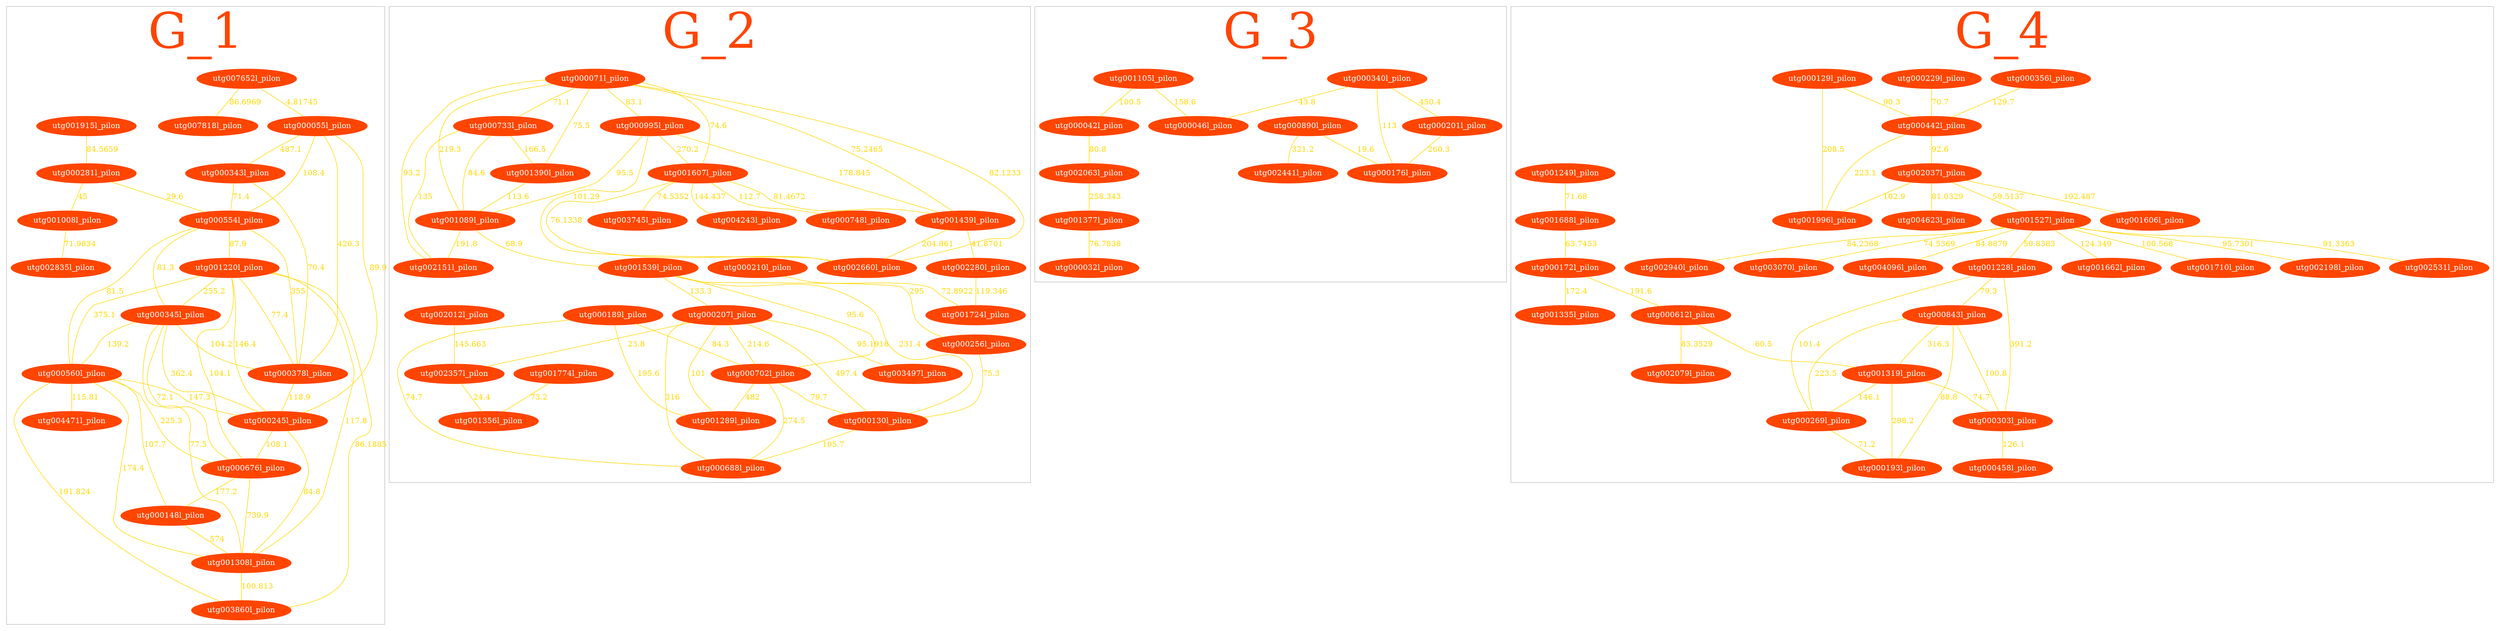 /* Here are the merged subclusters of contigs */
graph	Graph_1 {
	subgraph cluster_1 {
	/* merged with subclusters: 16, 14, 10 */
	utg000055l_pilon -- utg000343l_pilon [color=gold, fontcolor=gold, penwidth=1, label=487.1]; /* cluster 1 */
	utg000055l_pilon -- utg000378l_pilon [color=gold, fontcolor=gold, penwidth=1, label=420.3]; /* cluster 1 */
	utg000148l_pilon -- utg001308l_pilon [color=gold, fontcolor=gold, penwidth=1, label=574]; /* cluster 1 */
	utg000245l_pilon -- utg000055l_pilon [color=gold, fontcolor=gold, penwidth=1, label=89.9]; /* cluster 1 */
	utg000245l_pilon -- utg000345l_pilon [color=gold, fontcolor=gold, penwidth=1, label=362.4]; /* cluster 1 */
	utg000245l_pilon -- utg000676l_pilon [color=gold, fontcolor=gold, penwidth=1, label=108.1]; /* cluster 1 */
	utg000245l_pilon -- utg001220l_pilon [color=gold, fontcolor=gold, penwidth=1, label=146.4]; /* cluster 1 */
	utg000281l_pilon -- utg000554l_pilon [color=gold, fontcolor=gold, penwidth=1, label=29.6]; /* cluster 1 */
	utg000281l_pilon -- utg001008l_pilon [color=gold, fontcolor=gold, penwidth=1, label=45]; /* cluster 1 */
	utg000343l_pilon -- utg000554l_pilon [color=gold, fontcolor=gold, penwidth=1, label=71.4]; /* cluster 1 */
	utg000345l_pilon -- utg000378l_pilon [color=gold, fontcolor=gold, penwidth=1, label=104.2]; /* cluster 1 */
	utg000345l_pilon -- utg000554l_pilon [color=gold, fontcolor=gold, penwidth=1, label=81.3]; /* cluster 1 */
	utg000345l_pilon -- utg000560l_pilon [color=gold, fontcolor=gold, penwidth=1, label=139.2]; /* cluster 1 */
	utg000345l_pilon -- utg000676l_pilon [color=gold, fontcolor=gold, penwidth=1, label=72.1]; /* cluster 1 */
	utg000378l_pilon -- utg000245l_pilon [color=gold, fontcolor=gold, penwidth=1, label=118.9]; /* cluster 1 */
	utg000378l_pilon -- utg000343l_pilon [color=gold, fontcolor=gold, penwidth=1, label=70.4]; /* cluster 1 */
	utg000378l_pilon -- utg001220l_pilon [color=gold, fontcolor=gold, penwidth=1, label=77.4]; /* cluster 1 */
	utg000554l_pilon -- utg000055l_pilon [color=gold, fontcolor=gold, penwidth=1, label=108.4]; /* cluster 1 */
	utg000554l_pilon -- utg000378l_pilon [color=gold, fontcolor=gold, penwidth=1, label=355]; /* cluster 1 */
	utg000554l_pilon -- utg001220l_pilon [color=gold, fontcolor=gold, penwidth=1, label=87.9]; /* cluster 1 */
	utg000560l_pilon -- utg000148l_pilon [color=gold, fontcolor=gold, penwidth=1, label=107.7]; /* cluster 1 */
	utg000560l_pilon -- utg000245l_pilon [color=gold, fontcolor=gold, penwidth=1, label=147.3]; /* cluster 1 */
	utg000560l_pilon -- utg000554l_pilon [color=gold, fontcolor=gold, penwidth=1, label=81.5]; /* cluster 1 */
	utg000560l_pilon -- utg000676l_pilon [color=gold, fontcolor=gold, penwidth=1, label=225.3]; /* cluster 1 */
	utg000560l_pilon -- utg001220l_pilon [color=gold, fontcolor=gold, penwidth=1, label=375.1]; /* cluster 1 */
	utg000560l_pilon -- utg001308l_pilon [color=gold, fontcolor=gold, penwidth=1, label=174.4]; /* cluster 1 */
	utg000560l_pilon -- utg003860l_pilon [color=gold, fontcolor=gold, penwidth=1, label=191.824]; /* cluster 1 */
	utg000560l_pilon -- utg004471l_pilon [color=gold, fontcolor=gold, penwidth=1, label=115.81]; /* cluster 1 */
	utg000676l_pilon -- utg000148l_pilon [color=gold, fontcolor=gold, penwidth=1, label=177.2]; /* cluster 1 */
	utg001008l_pilon -- utg002835l_pilon [color=gold, fontcolor=gold, penwidth=1, label=71.9834]; /* cluster 1 */
	utg001220l_pilon -- utg000345l_pilon [color=gold, fontcolor=gold, penwidth=1, label=255.2]; /* cluster 1 */
	utg001220l_pilon -- utg000676l_pilon [color=gold, fontcolor=gold, penwidth=1, label=104.1]; /* cluster 1 */
	utg001220l_pilon -- utg003860l_pilon [color=gold, fontcolor=gold, penwidth=1, label=86.1885]; /* cluster 1 */
	utg001308l_pilon -- utg000245l_pilon [color=gold, fontcolor=gold, penwidth=1, label=84.8]; /* cluster 1 */
	utg001308l_pilon -- utg000345l_pilon [color=gold, fontcolor=gold, penwidth=1, label=77.5]; /* cluster 1 */
	utg001308l_pilon -- utg000676l_pilon [color=gold, fontcolor=gold, penwidth=1, label=739.9]; /* cluster 1 */
	utg001308l_pilon -- utg001220l_pilon [color=gold, fontcolor=gold, penwidth=1, label=117.8]; /* cluster 1 */
	utg001308l_pilon -- utg003860l_pilon [color=gold, fontcolor=gold, penwidth=1, label=100.813]; /* cluster 1 */
	utg001915l_pilon -- utg000281l_pilon [color=gold, fontcolor=gold, penwidth=1, label=84.5659]; /* cluster 1 */
	utg007652l_pilon -- utg000055l_pilon [color=gold, fontcolor=gold, penwidth=1, label=4.81745]; /* cluster 1 */
	utg007652l_pilon -- utg007818l_pilon [color=gold, fontcolor=gold, penwidth=1, label=86.6969]; /* cluster 1 */
	utg000055l_pilon [color=orangered, style=filled, fillcolor=orangered, fontcolor=white]; /* 2 */
	utg000148l_pilon [color=orangered, style=filled, fillcolor=orangered, fontcolor=white]; /* 1 */
	utg000245l_pilon [color=orangered, style=filled, fillcolor=orangered, fontcolor=white]; /* 1 */
	utg000281l_pilon [color=orangered, style=filled, fillcolor=orangered, fontcolor=white]; /* 3 */
	utg000343l_pilon [color=orangered, style=filled, fillcolor=orangered, fontcolor=white]; /* 2 */
	utg000345l_pilon [color=orangered, style=filled, fillcolor=orangered, fontcolor=white]; /* 1 */
	utg000378l_pilon [color=orangered, style=filled, fillcolor=orangered, fontcolor=white]; /* 2 */
	utg000554l_pilon [color=orangered, style=filled, fillcolor=orangered, fontcolor=white]; /* 2 */
	utg000560l_pilon [color=orangered, style=filled, fillcolor=orangered, fontcolor=white]; /* 1 */
	utg000676l_pilon [color=orangered, style=filled, fillcolor=orangered, fontcolor=white]; /* 1 */
	utg001008l_pilon [color=orangered, style=filled, fillcolor=orangered, fontcolor=white]; /* 3 */
	utg001220l_pilon [color=orangered, style=filled, fillcolor=orangered, fontcolor=white]; /* 1 */
	utg001308l_pilon [color=orangered, style=filled, fillcolor=orangered, fontcolor=white]; /* 1 */
	utg001915l_pilon [color=orangered, style=filled, fillcolor=orangered, fontcolor=white]; /* 3 */
	utg002835l_pilon [color=orangered, style=filled, fillcolor=orangered, fontcolor=white]; /* 3 */
	utg003860l_pilon [color=orangered, style=filled, fillcolor=orangered, fontcolor=white]; /* 1 */
	utg004471l_pilon [color=orangered, style=filled, fillcolor=orangered, fontcolor=white]; /* 1 */
	utg007652l_pilon [color=orangered, style=filled, fillcolor=orangered, fontcolor=white]; /* 1 */
	utg007818l_pilon [color=orangered, style=filled, fillcolor=orangered, fontcolor=white]; /* 0 */
	label="G_1";
	fontsize=90;
	fontcolor=orangered;
	color=gray;
	/* 19 contigs with total size of 40228849 bp */
	}
	subgraph cluster_4 {
	/* merged with subclusters: 15, 13, 8, 2 */
	utg000071l_pilon -- utg000733l_pilon [color=gold, fontcolor=gold, penwidth=1, label=71.1]; /* cluster 4 */
	utg000071l_pilon -- utg000995l_pilon [color=gold, fontcolor=gold, penwidth=1, label=83.1]; /* cluster 4 */
	utg000071l_pilon -- utg001390l_pilon [color=gold, fontcolor=gold, penwidth=1, label=75.5]; /* cluster 4 */
	utg000071l_pilon -- utg001439l_pilon [color=gold, fontcolor=gold, penwidth=1, label=75.2465]; /* cluster 4 */
	utg000071l_pilon -- utg002151l_pilon [color=gold, fontcolor=gold, penwidth=1, label=93.2]; /* cluster 4 */
	utg000130l_pilon -- utg000688l_pilon [color=gold, fontcolor=gold, penwidth=1, label=105.7]; /* cluster 4 */
	utg000130l_pilon -- utg001539l_pilon [color=gold, fontcolor=gold, penwidth=1, label=231.4]; /* cluster 4 */
	utg000189l_pilon -- utg000688l_pilon [color=gold, fontcolor=gold, penwidth=1, label=74.7]; /* cluster 4 */
	utg000189l_pilon -- utg000702l_pilon [color=gold, fontcolor=gold, penwidth=1, label=84.3]; /* cluster 4 */
	utg000189l_pilon -- utg001289l_pilon [color=gold, fontcolor=gold, penwidth=1, label=195.6]; /* cluster 4 */
	utg000207l_pilon -- utg000130l_pilon [color=gold, fontcolor=gold, penwidth=1, label=497.4]; /* cluster 4 */
	utg000207l_pilon -- utg000702l_pilon [color=gold, fontcolor=gold, penwidth=1, label=214.6]; /* cluster 4 */
	utg000207l_pilon -- utg001289l_pilon [color=gold, fontcolor=gold, penwidth=1, label=101]; /* cluster 4 */
	utg000207l_pilon -- utg002357l_pilon [color=gold, fontcolor=gold, penwidth=1, label=23.8]; /* cluster 4 */
	utg000207l_pilon -- utg003497l_pilon [color=gold, fontcolor=gold, penwidth=1, label=95.1918]; /* cluster 4 */
	utg000210l_pilon -- utg001724l_pilon [color=gold, fontcolor=gold, penwidth=1, label=72.8922]; /* cluster 4 */
	utg000256l_pilon -- utg000130l_pilon [color=gold, fontcolor=gold, penwidth=1, label=75.3]; /* cluster 4 */
	utg000688l_pilon -- utg000207l_pilon [color=gold, fontcolor=gold, penwidth=1, label=316]; /* cluster 4 */
	utg000702l_pilon -- utg000130l_pilon [color=gold, fontcolor=gold, penwidth=1, label=79.7]; /* cluster 4 */
	utg000702l_pilon -- utg000688l_pilon [color=gold, fontcolor=gold, penwidth=1, label=274.5]; /* cluster 4 */
	utg000702l_pilon -- utg001289l_pilon [color=gold, fontcolor=gold, penwidth=1, label=482]; /* cluster 4 */
	utg000702l_pilon -- utg001539l_pilon [color=gold, fontcolor=gold, penwidth=1, label=95.6]; /* cluster 4 */
	utg000733l_pilon -- utg001089l_pilon [color=gold, fontcolor=gold, penwidth=1, label=84.6]; /* cluster 4 */
	utg000733l_pilon -- utg001390l_pilon [color=gold, fontcolor=gold, penwidth=1, label=166.5]; /* cluster 4 */
	utg000995l_pilon -- utg001089l_pilon [color=gold, fontcolor=gold, penwidth=1, label=95.5]; /* cluster 4 */
	utg000995l_pilon -- utg001439l_pilon [color=gold, fontcolor=gold, penwidth=1, label=178.845]; /* cluster 4 */
	utg000995l_pilon -- utg001607l_pilon [color=gold, fontcolor=gold, penwidth=1, label=270.2]; /* cluster 4 */
	utg000995l_pilon -- utg002660l_pilon [color=gold, fontcolor=gold, penwidth=1, label=101.29]; /* cluster 4 */
	utg001089l_pilon -- utg000071l_pilon [color=gold, fontcolor=gold, penwidth=1, label=219.3]; /* cluster 4 */
	utg001089l_pilon -- utg001539l_pilon [color=gold, fontcolor=gold, penwidth=1, label=68.9]; /* cluster 4 */
	utg001089l_pilon -- utg002151l_pilon [color=gold, fontcolor=gold, penwidth=1, label=191.8]; /* cluster 4 */
	utg001390l_pilon -- utg001089l_pilon [color=gold, fontcolor=gold, penwidth=1, label=113.6]; /* cluster 4 */
	utg001439l_pilon -- utg002280l_pilon [color=gold, fontcolor=gold, penwidth=1, label=41.8701]; /* cluster 4 */
	utg001439l_pilon -- utg002660l_pilon [color=gold, fontcolor=gold, penwidth=1, label=204.861]; /* cluster 4 */
	utg001539l_pilon -- utg000207l_pilon [color=gold, fontcolor=gold, penwidth=1, label=133.3]; /* cluster 4 */
	utg001539l_pilon -- utg000256l_pilon [color=gold, fontcolor=gold, penwidth=1, label=295]; /* cluster 4 */
	utg001607l_pilon -- utg000071l_pilon [color=gold, fontcolor=gold, penwidth=1, label=74.6]; /* cluster 4 */
	utg001607l_pilon -- utg000748l_pilon [color=gold, fontcolor=gold, penwidth=1, label=112.7]; /* cluster 4 */
	utg001607l_pilon -- utg001439l_pilon [color=gold, fontcolor=gold, penwidth=1, label=81.4672]; /* cluster 4 */
	utg001607l_pilon -- utg002660l_pilon [color=gold, fontcolor=gold, penwidth=1, label=76.1338]; /* cluster 4 */
	utg001607l_pilon -- utg003745l_pilon [color=gold, fontcolor=gold, penwidth=1, label=74.5352]; /* cluster 4 */
	utg001607l_pilon -- utg004243l_pilon [color=gold, fontcolor=gold, penwidth=1, label=144.437]; /* cluster 4 */
	utg001774l_pilon -- utg001356l_pilon [color=gold, fontcolor=gold, penwidth=1, label=73.2]; /* cluster 4 */
	utg002012l_pilon -- utg002357l_pilon [color=gold, fontcolor=gold, penwidth=1, label=145.663]; /* cluster 4 */
	utg002151l_pilon -- utg000733l_pilon [color=gold, fontcolor=gold, penwidth=1, label=135]; /* cluster 4 */
	utg002280l_pilon -- utg001724l_pilon [color=gold, fontcolor=gold, penwidth=1, label=119.346]; /* cluster 4 */
	utg002357l_pilon -- utg001356l_pilon [color=gold, fontcolor=gold, penwidth=1, label=24.4]; /* cluster 4 */
	utg002660l_pilon -- utg000071l_pilon [color=gold, fontcolor=gold, penwidth=1, label=82.1233]; /* cluster 4 */
	utg000071l_pilon [color=orangered, style=filled, fillcolor=orangered, fontcolor=white]; /* 2 */
	utg000130l_pilon [color=orangered, style=filled, fillcolor=orangered, fontcolor=white]; /* 2 */
	utg000189l_pilon [color=orangered, style=filled, fillcolor=orangered, fontcolor=white]; /* 1 */
	utg000207l_pilon [color=orangered, style=filled, fillcolor=orangered, fontcolor=white]; /* 2 */
	utg000210l_pilon [color=orangered, style=filled, fillcolor=orangered, fontcolor=white]; /* 3 */
	utg000256l_pilon [color=orangered, style=filled, fillcolor=orangered, fontcolor=white]; /* 2 */
	utg000688l_pilon [color=orangered, style=filled, fillcolor=orangered, fontcolor=white]; /* 1 */
	utg000702l_pilon [color=orangered, style=filled, fillcolor=orangered, fontcolor=white]; /* 1 */
	utg000733l_pilon [color=orangered, style=filled, fillcolor=orangered, fontcolor=white]; /* 2 */
	utg000748l_pilon [color=orangered, style=filled, fillcolor=orangered, fontcolor=white]; /* 2 */
	utg000995l_pilon [color=orangered, style=filled, fillcolor=orangered, fontcolor=white]; /* 2 */
	utg001089l_pilon [color=orangered, style=filled, fillcolor=orangered, fontcolor=white]; /* 2 */
	utg001289l_pilon [color=orangered, style=filled, fillcolor=orangered, fontcolor=white]; /* 1 */
	utg001356l_pilon [color=orangered, style=filled, fillcolor=orangered, fontcolor=white]; /* 0 */
	utg001390l_pilon [color=orangered, style=filled, fillcolor=orangered, fontcolor=white]; /* 2 */
	utg001439l_pilon [color=orangered, style=filled, fillcolor=orangered, fontcolor=white]; /* 2 */
	utg001539l_pilon [color=orangered, style=filled, fillcolor=orangered, fontcolor=white]; /* 2 */
	utg001607l_pilon [color=orangered, style=filled, fillcolor=orangered, fontcolor=white]; /* 2 */
	utg001724l_pilon [color=orangered, style=filled, fillcolor=orangered, fontcolor=white]; /* 3 */
	utg001774l_pilon [color=orangered, style=filled, fillcolor=orangered, fontcolor=white]; /* 0 */
	utg002012l_pilon [color=orangered, style=filled, fillcolor=orangered, fontcolor=white]; /* 0 */
	utg002151l_pilon [color=orangered, style=filled, fillcolor=orangered, fontcolor=white]; /* 2 */
	utg002280l_pilon [color=orangered, style=filled, fillcolor=orangered, fontcolor=white]; /* 3 */
	utg002357l_pilon [color=orangered, style=filled, fillcolor=orangered, fontcolor=white]; /* 0 */
	utg002660l_pilon [color=orangered, style=filled, fillcolor=orangered, fontcolor=white]; /* 2 */
	utg003497l_pilon [color=orangered, style=filled, fillcolor=orangered, fontcolor=white]; /* 1 */
	utg003745l_pilon [color=orangered, style=filled, fillcolor=orangered, fontcolor=white]; /* 2 */
	utg004243l_pilon [color=orangered, style=filled, fillcolor=orangered, fontcolor=white]; /* 2 */
	label="G_2";
	fontsize=90;
	fontcolor=orangered;
	color=gray;
	/* 28 contigs with total size of 38608413 bp */
	}
	subgraph cluster_6 {
	/* merged with subclusters: 9, 0 */
	utg000042l_pilon -- utg002063l_pilon [color=gold, fontcolor=gold, penwidth=1, label=80.8]; /* cluster 6 */
	utg000176l_pilon -- utg000340l_pilon [color=gold, fontcolor=gold, penwidth=1, label=113]; /* cluster 6 */
	utg000201l_pilon -- utg000176l_pilon [color=gold, fontcolor=gold, penwidth=1, label=260.3]; /* cluster 6 */
	utg000340l_pilon -- utg000046l_pilon [color=gold, fontcolor=gold, penwidth=1, label=43.8]; /* cluster 6 */
	utg000340l_pilon -- utg000201l_pilon [color=gold, fontcolor=gold, penwidth=1, label=450.4]; /* cluster 6 */
	utg000890l_pilon -- utg000176l_pilon [color=gold, fontcolor=gold, penwidth=1, label=19.6]; /* cluster 6 */
	utg000890l_pilon -- utg002441l_pilon [color=gold, fontcolor=gold, penwidth=1, label=321.2]; /* cluster 6 */
	utg001105l_pilon -- utg000042l_pilon [color=gold, fontcolor=gold, penwidth=1, label=100.5]; /* cluster 6 */
	utg001105l_pilon -- utg000046l_pilon [color=gold, fontcolor=gold, penwidth=1, label=158.6]; /* cluster 6 */
	utg001377l_pilon -- utg000032l_pilon [color=gold, fontcolor=gold, penwidth=1, label=76.7838]; /* cluster 6 */
	utg002063l_pilon -- utg001377l_pilon [color=gold, fontcolor=gold, penwidth=1, label=258.343]; /* cluster 6 */
	utg000032l_pilon [color=orangered, style=filled, fillcolor=orangered, fontcolor=white]; /* 2 */
	utg000042l_pilon [color=orangered, style=filled, fillcolor=orangered, fontcolor=white]; /* 2 */
	utg000046l_pilon [color=orangered, style=filled, fillcolor=orangered, fontcolor=white]; /* 2 */
	utg000176l_pilon [color=orangered, style=filled, fillcolor=orangered, fontcolor=white]; /* 1 */
	utg000201l_pilon [color=orangered, style=filled, fillcolor=orangered, fontcolor=white]; /* 1 */
	utg000340l_pilon [color=orangered, style=filled, fillcolor=orangered, fontcolor=white]; /* 1 */
	utg000890l_pilon [color=orangered, style=filled, fillcolor=orangered, fontcolor=white]; /* 0 */
	utg001105l_pilon [color=orangered, style=filled, fillcolor=orangered, fontcolor=white]; /* 2 */
	utg001377l_pilon [color=orangered, style=filled, fillcolor=orangered, fontcolor=white]; /* 2 */
	utg002063l_pilon [color=orangered, style=filled, fillcolor=orangered, fontcolor=white]; /* 2 */
	utg002441l_pilon [color=orangered, style=filled, fillcolor=orangered, fontcolor=white]; /* 0 */
	label="G_3";
	fontsize=90;
	fontcolor=orangered;
	color=gray;
	/* 11 contigs with total size of 19983379 bp */
	}
	subgraph cluster_7 {
	/* merged with subclusters: 12, 11, 5, 3 */
	utg000129l_pilon -- utg000442l_pilon [color=gold, fontcolor=gold, penwidth=1, label=90.3]; /* cluster 7 */
	utg000129l_pilon -- utg001996l_pilon [color=gold, fontcolor=gold, penwidth=1, label=208.5]; /* cluster 7 */
	utg000172l_pilon -- utg000612l_pilon [color=gold, fontcolor=gold, penwidth=1, label=191.6]; /* cluster 7 */
	utg000172l_pilon -- utg001335l_pilon [color=gold, fontcolor=gold, penwidth=1, label=172.4]; /* cluster 7 */
	utg000193l_pilon -- utg000843l_pilon [color=gold, fontcolor=gold, penwidth=1, label=88.8]; /* cluster 7 */
	utg000229l_pilon -- utg000442l_pilon [color=gold, fontcolor=gold, penwidth=1, label=70.7]; /* cluster 7 */
	utg000269l_pilon -- utg000193l_pilon [color=gold, fontcolor=gold, penwidth=1, label=71.2]; /* cluster 7 */
	utg000269l_pilon -- utg000843l_pilon [color=gold, fontcolor=gold, penwidth=1, label=223.5]; /* cluster 7 */
	utg000269l_pilon -- utg001228l_pilon [color=gold, fontcolor=gold, penwidth=1, label=101.4]; /* cluster 7 */
	utg000303l_pilon -- utg000458l_pilon [color=gold, fontcolor=gold, penwidth=1, label=126.1]; /* cluster 7 */
	utg000303l_pilon -- utg000843l_pilon [color=gold, fontcolor=gold, penwidth=1, label=100.8]; /* cluster 7 */
	utg000303l_pilon -- utg001228l_pilon [color=gold, fontcolor=gold, penwidth=1, label=391.2]; /* cluster 7 */
	utg000356l_pilon -- utg000442l_pilon [color=gold, fontcolor=gold, penwidth=1, label=129.7]; /* cluster 7 */
	utg000442l_pilon -- utg002037l_pilon [color=gold, fontcolor=gold, penwidth=1, label=92.6]; /* cluster 7 */
	utg000612l_pilon -- utg001319l_pilon [color=gold, fontcolor=gold, penwidth=1, label=60.5]; /* cluster 7 */
	utg000612l_pilon -- utg002079l_pilon [color=gold, fontcolor=gold, penwidth=1, label=83.3529]; /* cluster 7 */
	utg000843l_pilon -- utg001319l_pilon [color=gold, fontcolor=gold, penwidth=1, label=316.3]; /* cluster 7 */
	utg001228l_pilon -- utg000843l_pilon [color=gold, fontcolor=gold, penwidth=1, label=79.3]; /* cluster 7 */
	utg001249l_pilon -- utg001688l_pilon [color=gold, fontcolor=gold, penwidth=1, label=71.68]; /* cluster 7 */
	utg001319l_pilon -- utg000193l_pilon [color=gold, fontcolor=gold, penwidth=1, label=288.2]; /* cluster 7 */
	utg001319l_pilon -- utg000269l_pilon [color=gold, fontcolor=gold, penwidth=1, label=146.1]; /* cluster 7 */
	utg001319l_pilon -- utg000303l_pilon [color=gold, fontcolor=gold, penwidth=1, label=74.7]; /* cluster 7 */
	utg001527l_pilon -- utg001228l_pilon [color=gold, fontcolor=gold, penwidth=1, label=59.8383]; /* cluster 7 */
	utg001527l_pilon -- utg001662l_pilon [color=gold, fontcolor=gold, penwidth=1, label=124.349]; /* cluster 7 */
	utg001527l_pilon -- utg001710l_pilon [color=gold, fontcolor=gold, penwidth=1, label=100.568]; /* cluster 7 */
	utg001527l_pilon -- utg002198l_pilon [color=gold, fontcolor=gold, penwidth=1, label=95.7301]; /* cluster 7 */
	utg001527l_pilon -- utg002531l_pilon [color=gold, fontcolor=gold, penwidth=1, label=91.3363]; /* cluster 7 */
	utg001527l_pilon -- utg002940l_pilon [color=gold, fontcolor=gold, penwidth=1, label=84.2368]; /* cluster 7 */
	utg001527l_pilon -- utg003070l_pilon [color=gold, fontcolor=gold, penwidth=1, label=74.5369]; /* cluster 7 */
	utg001527l_pilon -- utg004096l_pilon [color=gold, fontcolor=gold, penwidth=1, label=84.8879]; /* cluster 7 */
	utg001688l_pilon -- utg000172l_pilon [color=gold, fontcolor=gold, penwidth=1, label=63.7453]; /* cluster 7 */
	utg001996l_pilon -- utg000442l_pilon [color=gold, fontcolor=gold, penwidth=1, label=223.1]; /* cluster 7 */
	utg002037l_pilon -- utg001527l_pilon [color=gold, fontcolor=gold, penwidth=1, label=59.5137]; /* cluster 7 */
	utg002037l_pilon -- utg001606l_pilon [color=gold, fontcolor=gold, penwidth=1, label=192.487]; /* cluster 7 */
	utg002037l_pilon -- utg001996l_pilon [color=gold, fontcolor=gold, penwidth=1, label=102.9]; /* cluster 7 */
	utg002037l_pilon -- utg004623l_pilon [color=gold, fontcolor=gold, penwidth=1, label=81.0329]; /* cluster 7 */
	utg000129l_pilon [color=orangered, style=filled, fillcolor=orangered, fontcolor=white]; /* 0 */
	utg000172l_pilon [color=orangered, style=filled, fillcolor=orangered, fontcolor=white]; /* 2 */
	utg000193l_pilon [color=orangered, style=filled, fillcolor=orangered, fontcolor=white]; /* 2 */
	utg000229l_pilon [color=orangered, style=filled, fillcolor=orangered, fontcolor=white]; /* 0 */
	utg000269l_pilon [color=orangered, style=filled, fillcolor=orangered, fontcolor=white]; /* 2 */
	utg000303l_pilon [color=orangered, style=filled, fillcolor=orangered, fontcolor=white]; /* 1 */
	utg000356l_pilon [color=orangered, style=filled, fillcolor=orangered, fontcolor=white]; /* 0 */
	utg000442l_pilon [color=orangered, style=filled, fillcolor=orangered, fontcolor=white]; /* 0 */
	utg000458l_pilon [color=orangered, style=filled, fillcolor=orangered, fontcolor=white]; /* 1 */
	utg000612l_pilon [color=orangered, style=filled, fillcolor=orangered, fontcolor=white]; /* 2 */
	utg000843l_pilon [color=orangered, style=filled, fillcolor=orangered, fontcolor=white]; /* 2 */
	utg001228l_pilon [color=orangered, style=filled, fillcolor=orangered, fontcolor=white]; /* 1 */
	utg001249l_pilon [color=orangered, style=filled, fillcolor=orangered, fontcolor=white]; /* 3 */
	utg001319l_pilon [color=orangered, style=filled, fillcolor=orangered, fontcolor=white]; /* 2 */
	utg001335l_pilon [color=orangered, style=filled, fillcolor=orangered, fontcolor=white]; /* 2 */
	utg001527l_pilon [color=orangered, style=filled, fillcolor=orangered, fontcolor=white]; /* 1 */
	utg001606l_pilon [color=orangered, style=filled, fillcolor=orangered, fontcolor=white]; /* 0 */
	utg001662l_pilon [color=orangered, style=filled, fillcolor=orangered, fontcolor=white]; /* 1 */
	utg001688l_pilon [color=orangered, style=filled, fillcolor=orangered, fontcolor=white]; /* 2 */
	utg001710l_pilon [color=orangered, style=filled, fillcolor=orangered, fontcolor=white]; /* 1 */
	utg001996l_pilon [color=orangered, style=filled, fillcolor=orangered, fontcolor=white]; /* 0 */
	utg002037l_pilon [color=orangered, style=filled, fillcolor=orangered, fontcolor=white]; /* 0 */
	utg002079l_pilon [color=orangered, style=filled, fillcolor=orangered, fontcolor=white]; /* 2 */
	utg002198l_pilon [color=orangered, style=filled, fillcolor=orangered, fontcolor=white]; /* 1 */
	utg002531l_pilon [color=orangered, style=filled, fillcolor=orangered, fontcolor=white]; /* 1 */
	utg002940l_pilon [color=orangered, style=filled, fillcolor=orangered, fontcolor=white]; /* 1 */
	utg003070l_pilon [color=orangered, style=filled, fillcolor=orangered, fontcolor=white]; /* 1 */
	utg004096l_pilon [color=orangered, style=filled, fillcolor=orangered, fontcolor=white]; /* 1 */
	utg004623l_pilon [color=orangered, style=filled, fillcolor=orangered, fontcolor=white]; /* 0 */
	label="G_4";
	fontsize=90;
	fontcolor=orangered;
	color=gray;
	/* 29 contigs with total size of 40099762 bp */
	}
}
